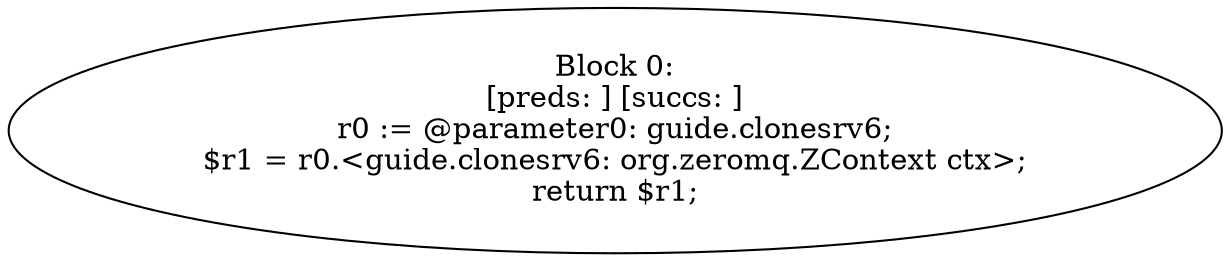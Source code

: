 digraph "unitGraph" {
    "Block 0:
[preds: ] [succs: ]
r0 := @parameter0: guide.clonesrv6;
$r1 = r0.<guide.clonesrv6: org.zeromq.ZContext ctx>;
return $r1;
"
}
